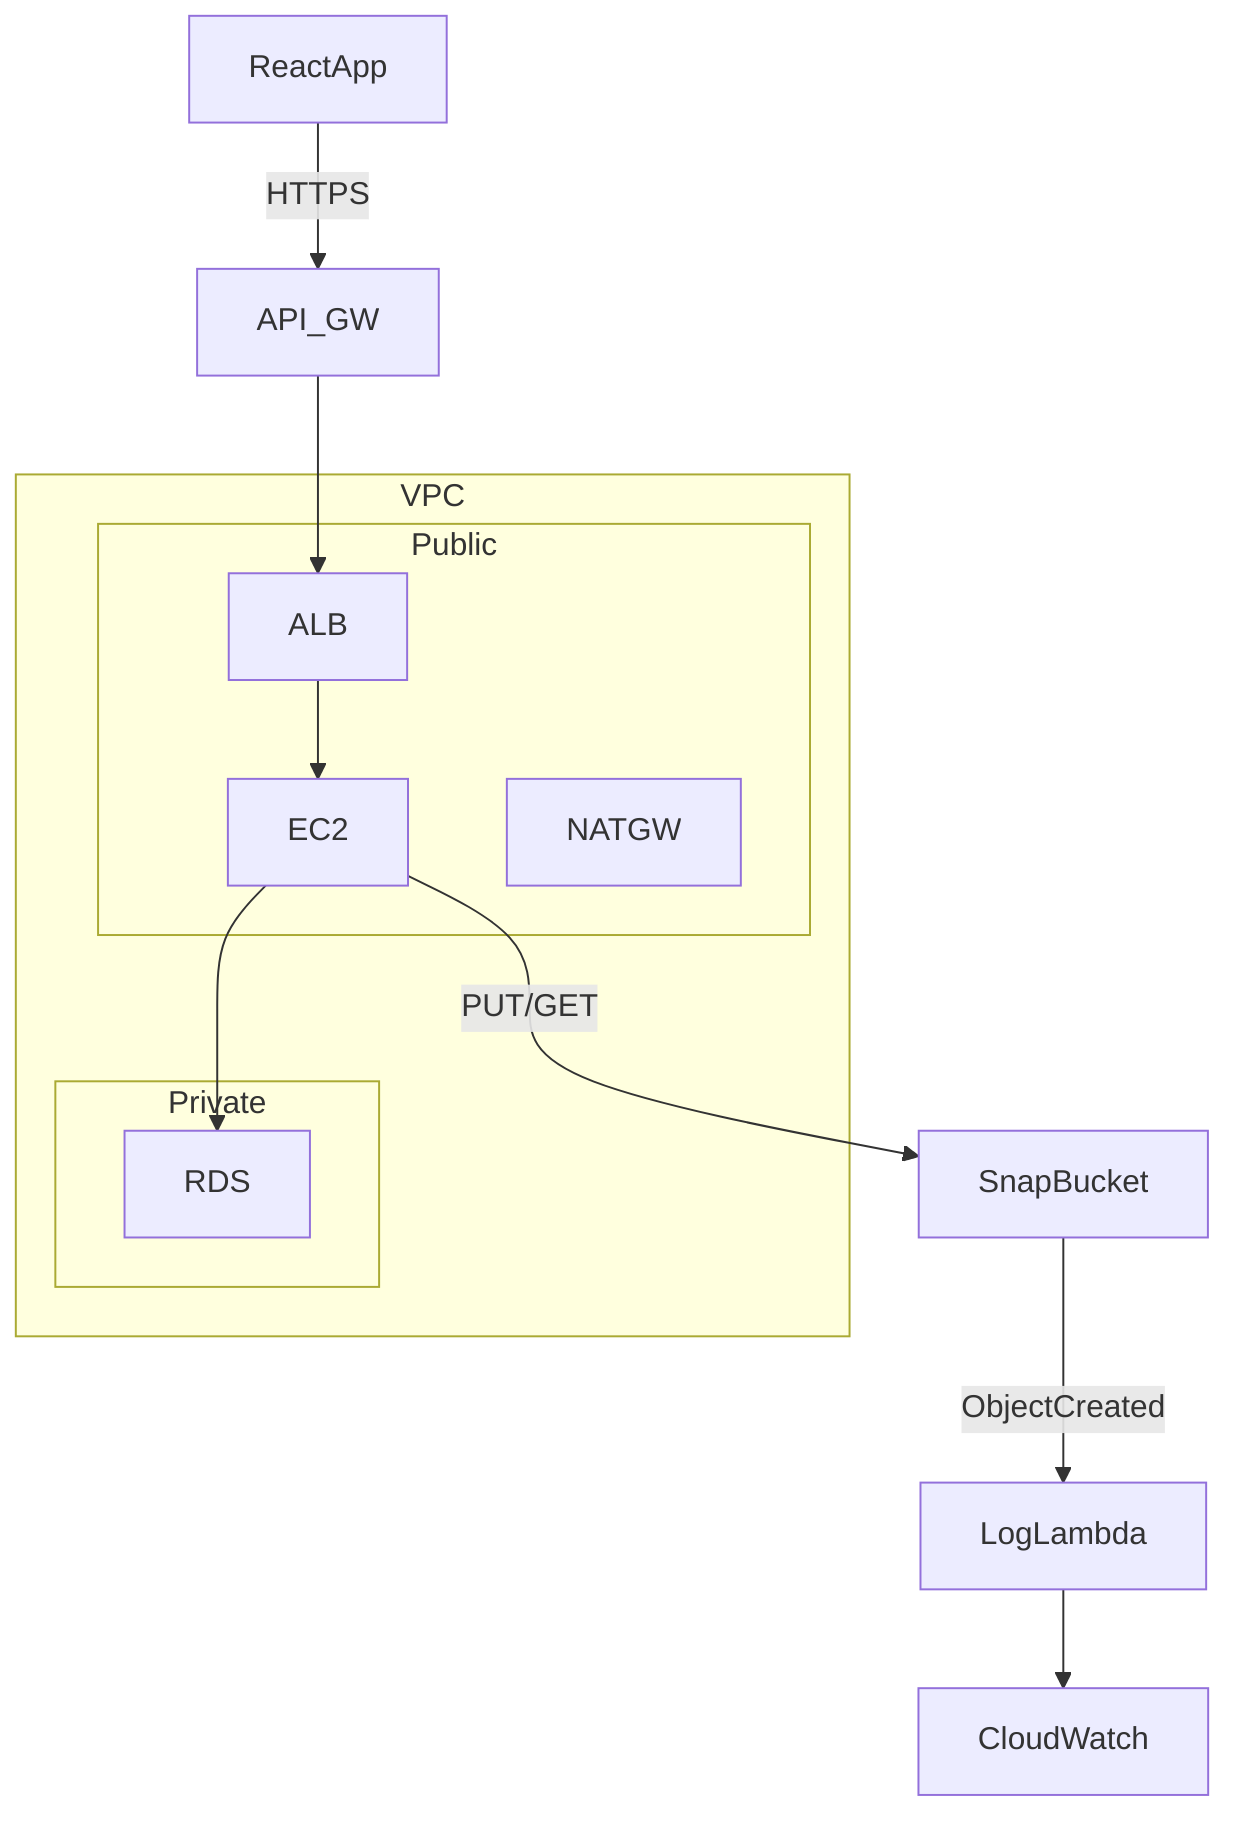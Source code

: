 graph TD
  %% Outside the VPC
  ReactApp
  ReactApp -->|HTTPS| API_GW

  %% VPC
  subgraph VPC
    subgraph Public
      ALB
      EC2
      NATGW
    end
    subgraph Private
      RDS
    end
  end

  API_GW --> ALB
  ALB --> EC2
  EC2 --> RDS
  EC2 -->|PUT/GET| SnapBucket
  
  SnapBucket -->|ObjectCreated| LogLambda
  LogLambda --> CloudWatch